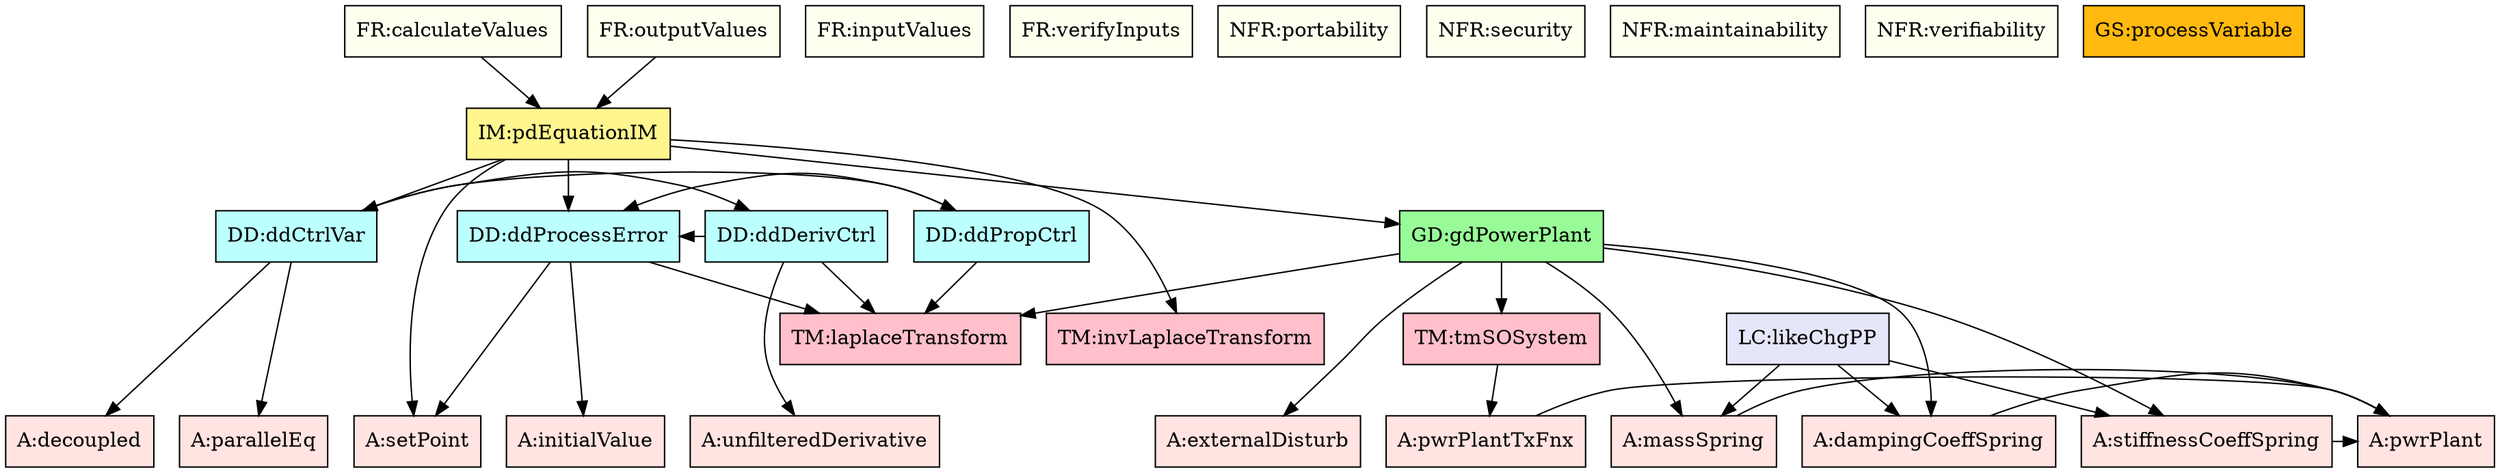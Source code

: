 digraph allvsall {
	pwrPlantTxFnx -> pwrPlant;
	massSpring -> pwrPlant;
	dampingCoeffSpring -> pwrPlant;
	stiffnessCoeffSpring -> pwrPlant;
	qdProcessErrorFD -> setPoint;
	qdProcessErrorFD -> initialValue;
	qdProcessErrorFD -> laplaceRCMK;
	qdPropControlFD -> qdProcessErrorFD;
	qdPropControlFD -> laplaceRCMK;
	qdDerivativeControlFD -> unfilteredDerivative;
	qdDerivativeControlFD -> qdProcessErrorFD;
	qdDerivativeControlFD -> laplaceRCMK;
	qdCtrlVarFD -> decoupled;
	qdCtrlVarFD -> parallelEq;
	qdCtrlVarFD -> qdPropControlFD;
	qdCtrlVarFD -> qdDerivativeControlFD;
	tmSOSystemRCMK -> pwrPlantTxFnx;
	gdPowerPlantRCMK -> externalDisturb;
	gdPowerPlantRCMK -> massSpring;
	gdPowerPlantRCMK -> dampingCoeffSpring;
	gdPowerPlantRCMK -> stiffnessCoeffSpring;
	gdPowerPlantRCMK -> laplaceRCMK;
	gdPowerPlantRCMK -> tmSOSystemRCMK;
	imPDRCMK -> setPoint;
	imPDRCMK -> qdProcessErrorFD;
	imPDRCMK -> qdCtrlVarFD;
	imPDRCMK -> invLaplaceRCMK;
	imPDRCMK -> gdPowerPlantRCMK;
	calculateValues -> imPDRCMK;
	outputValues -> imPDRCMK;
	likeChgPP -> massSpring;
	likeChgPP -> dampingCoeffSpring;
	likeChgPP -> stiffnessCoeffSpring;


	pwrPlant	[shape=box, color=black, style=filled, fillcolor=mistyrose, label="A:pwrPlant"];
	decoupled	[shape=box, color=black, style=filled, fillcolor=mistyrose, label="A:decoupled"];
	setPoint	[shape=box, color=black, style=filled, fillcolor=mistyrose, label="A:setPoint"];
	externalDisturb	[shape=box, color=black, style=filled, fillcolor=mistyrose, label="A:externalDisturb"];
	initialValue	[shape=box, color=black, style=filled, fillcolor=mistyrose, label="A:initialValue"];
	parallelEq	[shape=box, color=black, style=filled, fillcolor=mistyrose, label="A:parallelEq"];
	unfilteredDerivative	[shape=box, color=black, style=filled, fillcolor=mistyrose, label="A:unfilteredDerivative"];
	pwrPlantTxFnx	[shape=box, color=black, style=filled, fillcolor=mistyrose, label="A:pwrPlantTxFnx"];
	massSpring	[shape=box, color=black, style=filled, fillcolor=mistyrose, label="A:massSpring"];
	dampingCoeffSpring	[shape=box, color=black, style=filled, fillcolor=mistyrose, label="A:dampingCoeffSpring"];
	stiffnessCoeffSpring	[shape=box, color=black, style=filled, fillcolor=mistyrose, label="A:stiffnessCoeffSpring"];

	subgraph A {
	rank="same"
	{pwrPlant, decoupled, setPoint, externalDisturb, initialValue, parallelEq, unfilteredDerivative, pwrPlantTxFnx, massSpring, dampingCoeffSpring, stiffnessCoeffSpring}
	}

	qdProcessErrorFD	[shape=box, color=black, style=filled, fillcolor=paleturquoise1, label="DD:ddProcessError"];
	qdPropControlFD	[shape=box, color=black, style=filled, fillcolor=paleturquoise1, label="DD:ddPropCtrl"];
	qdDerivativeControlFD	[shape=box, color=black, style=filled, fillcolor=paleturquoise1, label="DD:ddDerivCtrl"];
	qdCtrlVarFD	[shape=box, color=black, style=filled, fillcolor=paleturquoise1, label="DD:ddCtrlVar"];

	subgraph DD {
	rank="same"
	{qdProcessErrorFD, qdPropControlFD, qdDerivativeControlFD, qdCtrlVarFD}
	}

	laplaceRCMK	[shape=box, color=black, style=filled, fillcolor=pink, label="TM:laplaceTransform"];
	invLaplaceRCMK	[shape=box, color=black, style=filled, fillcolor=pink, label="TM:invLaplaceTransform"];
	tmSOSystemRCMK	[shape=box, color=black, style=filled, fillcolor=pink, label="TM:tmSOSystem"];

	subgraph TM {
	rank="same"
	{laplaceRCMK, invLaplaceRCMK, tmSOSystemRCMK}
	}

	gdPowerPlantRCMK	[shape=box, color=black, style=filled, fillcolor=palegreen, label="GD:gdPowerPlant"];

	subgraph GD {
	rank="same"
	{gdPowerPlantRCMK}
	}

	imPDRCMK	[shape=box, color=black, style=filled, fillcolor=khaki1, label="IM:pdEquationIM"];

	subgraph IM {
	rank="same"
	{imPDRCMK}
	}

	inputValues	[shape=box, color=black, style=filled, fillcolor=ivory, label="FR:inputValues"];
	verifyInputs	[shape=box, color=black, style=filled, fillcolor=ivory, label="FR:verifyInputs"];
	calculateValues	[shape=box, color=black, style=filled, fillcolor=ivory, label="FR:calculateValues"];
	outputValues	[shape=box, color=black, style=filled, fillcolor=ivory, label="FR:outputValues"];
	portability	[shape=box, color=black, style=filled, fillcolor=ivory, label="NFR:portability"];
	security	[shape=box, color=black, style=filled, fillcolor=ivory, label="NFR:security"];
	maintainability	[shape=box, color=black, style=filled, fillcolor=ivory, label="NFR:maintainability"];
	verifiability	[shape=box, color=black, style=filled, fillcolor=ivory, label="NFR:verifiability"];

	subgraph FR {
	rank="same"
	{inputValues, verifyInputs, calculateValues, outputValues, portability, security, maintainability, verifiability}
	}

	processVariable	[shape=box, color=black, style=filled, fillcolor=darkgoldenrod1, label="GS:processVariable"];

	subgraph GS {
	rank="same"
	{processVariable}
	}

	likeChgPP	[shape=box, color=black, style=filled, fillcolor=lavender, label="LC:likeChgPP"];

	subgraph LC {
	rank="same"
	{likeChgPP}
	}

}
